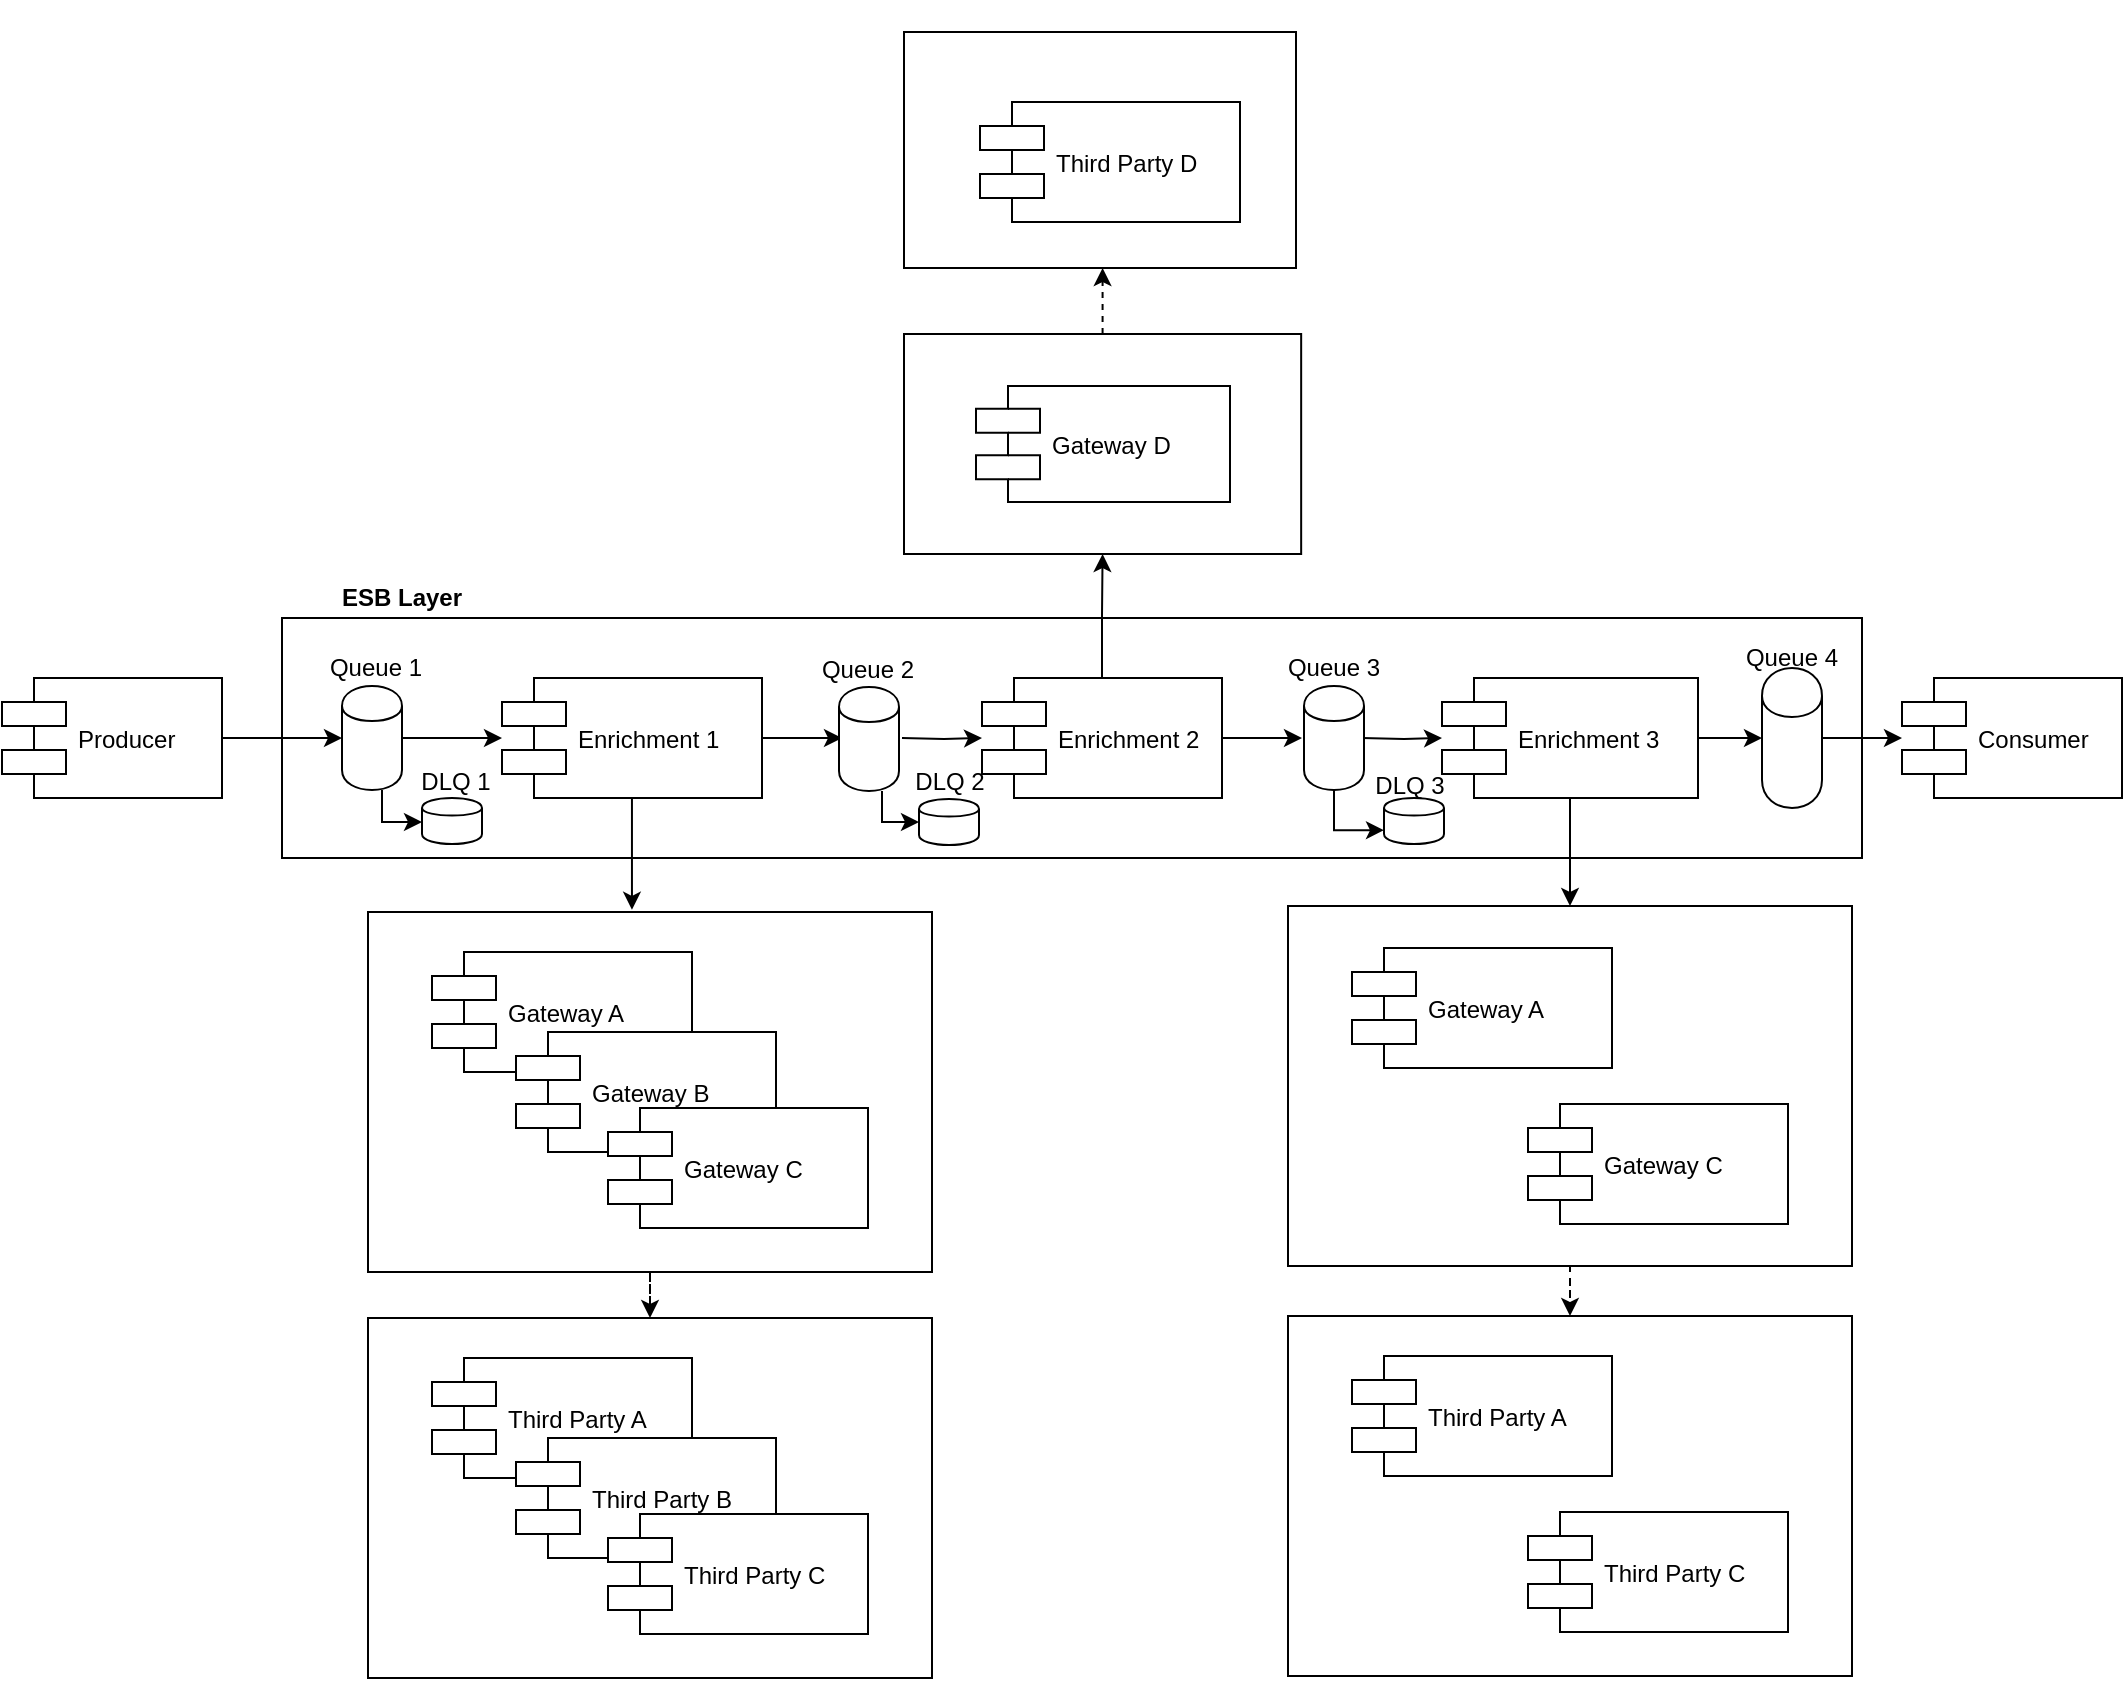 <mxfile version="10.6.5" type="device"><diagram id="LzK_AulmheJeCEOArz9u" name="Page-1"><mxGraphModel dx="1985" dy="1835" grid="1" gridSize="10" guides="1" tooltips="1" connect="1" arrows="1" fold="1" page="1" pageScale="1" pageWidth="827" pageHeight="1169" math="0" shadow="0"><root><mxCell id="0"/><mxCell id="1" parent="0"/><mxCell id="sGv8iIuDgCqtksLLCZOy-23" value="" style="rounded=0;whiteSpace=wrap;html=1;" vertex="1" parent="1"><mxGeometry x="-30" y="270" width="790" height="120" as="geometry"/></mxCell><mxCell id="sGv8iIuDgCqtksLLCZOy-10" style="edgeStyle=orthogonalEdgeStyle;rounded=0;orthogonalLoop=1;jettySize=auto;html=1;" edge="1" parent="1" source="sGv8iIuDgCqtksLLCZOy-1"><mxGeometry relative="1" as="geometry"><mxPoint x="250" y="330" as="targetPoint"/></mxGeometry></mxCell><mxCell id="sGv8iIuDgCqtksLLCZOy-31" style="edgeStyle=orthogonalEdgeStyle;rounded=0;orthogonalLoop=1;jettySize=auto;html=1;entryX=0.468;entryY=-0.006;entryDx=0;entryDy=0;entryPerimeter=0;" edge="1" parent="1" source="sGv8iIuDgCqtksLLCZOy-1" target="sGv8iIuDgCqtksLLCZOy-30"><mxGeometry relative="1" as="geometry"/></mxCell><mxCell id="sGv8iIuDgCqtksLLCZOy-1" value="Enrichment 1" style="shape=component;align=left;spacingLeft=36;" vertex="1" parent="1"><mxGeometry x="80" y="300" width="130" height="60" as="geometry"/></mxCell><mxCell id="sGv8iIuDgCqtksLLCZOy-14" style="edgeStyle=orthogonalEdgeStyle;rounded=0;orthogonalLoop=1;jettySize=auto;html=1;entryX=0;entryY=0.5;entryDx=0;entryDy=0;" edge="1" parent="1" source="sGv8iIuDgCqtksLLCZOy-2"><mxGeometry relative="1" as="geometry"><mxPoint x="480" y="330" as="targetPoint"/></mxGeometry></mxCell><mxCell id="sGv8iIuDgCqtksLLCZOy-52" style="edgeStyle=orthogonalEdgeStyle;rounded=0;orthogonalLoop=1;jettySize=auto;html=1;entryX=0.5;entryY=1;entryDx=0;entryDy=0;" edge="1" parent="1" source="sGv8iIuDgCqtksLLCZOy-2" target="sGv8iIuDgCqtksLLCZOy-42"><mxGeometry relative="1" as="geometry"/></mxCell><mxCell id="sGv8iIuDgCqtksLLCZOy-2" value="Enrichment 2" style="shape=component;align=left;spacingLeft=36;" vertex="1" parent="1"><mxGeometry x="320" y="300" width="120" height="60" as="geometry"/></mxCell><mxCell id="sGv8iIuDgCqtksLLCZOy-19" style="edgeStyle=orthogonalEdgeStyle;rounded=0;orthogonalLoop=1;jettySize=auto;html=1;entryX=0;entryY=0.5;entryDx=0;entryDy=0;" edge="1" parent="1" source="sGv8iIuDgCqtksLLCZOy-3" target="sGv8iIuDgCqtksLLCZOy-18"><mxGeometry relative="1" as="geometry"/></mxCell><mxCell id="sGv8iIuDgCqtksLLCZOy-66" style="edgeStyle=orthogonalEdgeStyle;rounded=0;orthogonalLoop=1;jettySize=auto;html=1;" edge="1" parent="1" source="sGv8iIuDgCqtksLLCZOy-3" target="sGv8iIuDgCqtksLLCZOy-56"><mxGeometry relative="1" as="geometry"/></mxCell><mxCell id="sGv8iIuDgCqtksLLCZOy-3" value="Enrichment 3" style="shape=component;align=left;spacingLeft=36;" vertex="1" parent="1"><mxGeometry x="550" y="300" width="128" height="60" as="geometry"/></mxCell><mxCell id="sGv8iIuDgCqtksLLCZOy-4" value="Consumer" style="shape=component;align=left;spacingLeft=36;" vertex="1" parent="1"><mxGeometry x="780" y="300" width="110" height="60" as="geometry"/></mxCell><mxCell id="sGv8iIuDgCqtksLLCZOy-11" style="edgeStyle=orthogonalEdgeStyle;rounded=0;orthogonalLoop=1;jettySize=auto;html=1;" edge="1" parent="1" target="sGv8iIuDgCqtksLLCZOy-2"><mxGeometry relative="1" as="geometry"><mxPoint x="280" y="330" as="sourcePoint"/></mxGeometry></mxCell><mxCell id="sGv8iIuDgCqtksLLCZOy-15" style="edgeStyle=orthogonalEdgeStyle;rounded=0;orthogonalLoop=1;jettySize=auto;html=1;" edge="1" parent="1" target="sGv8iIuDgCqtksLLCZOy-3"><mxGeometry relative="1" as="geometry"><mxPoint x="510" y="330" as="sourcePoint"/></mxGeometry></mxCell><mxCell id="sGv8iIuDgCqtksLLCZOy-17" style="edgeStyle=orthogonalEdgeStyle;rounded=0;orthogonalLoop=1;jettySize=auto;html=1;" edge="1" parent="1" source="sGv8iIuDgCqtksLLCZOy-16" target="sGv8iIuDgCqtksLLCZOy-1"><mxGeometry relative="1" as="geometry"/></mxCell><mxCell id="sGv8iIuDgCqtksLLCZOy-72" style="edgeStyle=orthogonalEdgeStyle;rounded=0;orthogonalLoop=1;jettySize=auto;html=1;" edge="1" parent="1" source="sGv8iIuDgCqtksLLCZOy-16" target="sGv8iIuDgCqtksLLCZOy-71"><mxGeometry relative="1" as="geometry"><Array as="points"><mxPoint x="20" y="372"/></Array></mxGeometry></mxCell><mxCell id="sGv8iIuDgCqtksLLCZOy-16" value="" style="shape=cylinder;whiteSpace=wrap;html=1;boundedLbl=1;backgroundOutline=1;" vertex="1" parent="1"><mxGeometry y="304" width="30" height="52" as="geometry"/></mxCell><mxCell id="sGv8iIuDgCqtksLLCZOy-20" style="edgeStyle=orthogonalEdgeStyle;rounded=0;orthogonalLoop=1;jettySize=auto;html=1;" edge="1" parent="1" source="sGv8iIuDgCqtksLLCZOy-18" target="sGv8iIuDgCqtksLLCZOy-4"><mxGeometry relative="1" as="geometry"/></mxCell><mxCell id="sGv8iIuDgCqtksLLCZOy-18" value="" style="shape=cylinder;whiteSpace=wrap;html=1;boundedLbl=1;backgroundOutline=1;" vertex="1" parent="1"><mxGeometry x="710" y="295" width="30" height="70" as="geometry"/></mxCell><mxCell id="sGv8iIuDgCqtksLLCZOy-22" style="edgeStyle=orthogonalEdgeStyle;rounded=0;orthogonalLoop=1;jettySize=auto;html=1;entryX=0;entryY=0.5;entryDx=0;entryDy=0;" edge="1" parent="1" source="sGv8iIuDgCqtksLLCZOy-21" target="sGv8iIuDgCqtksLLCZOy-16"><mxGeometry relative="1" as="geometry"/></mxCell><mxCell id="sGv8iIuDgCqtksLLCZOy-21" value="Producer" style="shape=component;align=left;spacingLeft=36;" vertex="1" parent="1"><mxGeometry x="-170" y="300" width="110" height="60" as="geometry"/></mxCell><mxCell id="sGv8iIuDgCqtksLLCZOy-32" value="" style="group" vertex="1" connectable="0" parent="1"><mxGeometry x="13" y="417" width="282" height="180" as="geometry"/></mxCell><mxCell id="sGv8iIuDgCqtksLLCZOy-30" value="" style="rounded=0;whiteSpace=wrap;html=1;" vertex="1" parent="sGv8iIuDgCqtksLLCZOy-32"><mxGeometry width="282" height="180" as="geometry"/></mxCell><mxCell id="sGv8iIuDgCqtksLLCZOy-24" value="Gateway A" style="shape=component;align=left;spacingLeft=36;" vertex="1" parent="sGv8iIuDgCqtksLLCZOy-32"><mxGeometry x="32" y="20" width="130" height="60" as="geometry"/></mxCell><mxCell id="sGv8iIuDgCqtksLLCZOy-27" value="Gateway B" style="shape=component;align=left;spacingLeft=36;" vertex="1" parent="sGv8iIuDgCqtksLLCZOy-32"><mxGeometry x="74" y="60" width="130" height="60" as="geometry"/></mxCell><mxCell id="sGv8iIuDgCqtksLLCZOy-28" value="Gateway C" style="shape=component;align=left;spacingLeft=36;" vertex="1" parent="sGv8iIuDgCqtksLLCZOy-32"><mxGeometry x="120" y="98" width="130" height="60" as="geometry"/></mxCell><mxCell id="sGv8iIuDgCqtksLLCZOy-34" value="" style="group" vertex="1" connectable="0" parent="1"><mxGeometry x="13" y="620" width="282" height="180" as="geometry"/></mxCell><mxCell id="sGv8iIuDgCqtksLLCZOy-35" value="" style="rounded=0;whiteSpace=wrap;html=1;" vertex="1" parent="sGv8iIuDgCqtksLLCZOy-34"><mxGeometry width="282" height="180" as="geometry"/></mxCell><mxCell id="sGv8iIuDgCqtksLLCZOy-36" value="Third Party A" style="shape=component;align=left;spacingLeft=36;" vertex="1" parent="sGv8iIuDgCqtksLLCZOy-34"><mxGeometry x="32" y="20" width="130" height="60" as="geometry"/></mxCell><mxCell id="sGv8iIuDgCqtksLLCZOy-37" value="Third Party B" style="shape=component;align=left;spacingLeft=36;" vertex="1" parent="sGv8iIuDgCqtksLLCZOy-34"><mxGeometry x="74" y="60" width="130" height="60" as="geometry"/></mxCell><mxCell id="sGv8iIuDgCqtksLLCZOy-38" value="Third Party C" style="shape=component;align=left;spacingLeft=36;" vertex="1" parent="sGv8iIuDgCqtksLLCZOy-34"><mxGeometry x="120" y="98" width="130" height="60" as="geometry"/></mxCell><mxCell id="sGv8iIuDgCqtksLLCZOy-40" style="edgeStyle=orthogonalEdgeStyle;rounded=0;orthogonalLoop=1;jettySize=auto;html=1;dashed=1;" edge="1" parent="1" source="sGv8iIuDgCqtksLLCZOy-30" target="sGv8iIuDgCqtksLLCZOy-35"><mxGeometry relative="1" as="geometry"/></mxCell><mxCell id="sGv8iIuDgCqtksLLCZOy-54" value="" style="group" vertex="1" connectable="0" parent="1"><mxGeometry x="281" y="-39" width="282" height="260" as="geometry"/></mxCell><mxCell id="sGv8iIuDgCqtksLLCZOy-41" value="" style="group" vertex="1" connectable="0" parent="sGv8iIuDgCqtksLLCZOy-54"><mxGeometry y="167" width="200" height="110" as="geometry"/></mxCell><mxCell id="sGv8iIuDgCqtksLLCZOy-42" value="" style="rounded=0;whiteSpace=wrap;html=1;" vertex="1" parent="sGv8iIuDgCqtksLLCZOy-41"><mxGeometry width="198.582" height="110.0" as="geometry"/></mxCell><mxCell id="sGv8iIuDgCqtksLLCZOy-43" value="Gateway D" style="shape=component;align=left;spacingLeft=36;" vertex="1" parent="sGv8iIuDgCqtksLLCZOy-41"><mxGeometry x="36" y="26" width="127" height="58" as="geometry"/></mxCell><mxCell id="sGv8iIuDgCqtksLLCZOy-46" value="" style="group" vertex="1" connectable="0" parent="sGv8iIuDgCqtksLLCZOy-54"><mxGeometry x="6" y="14" width="282" height="180" as="geometry"/></mxCell><mxCell id="sGv8iIuDgCqtksLLCZOy-47" value="" style="rounded=0;whiteSpace=wrap;html=1;" vertex="1" parent="sGv8iIuDgCqtksLLCZOy-46"><mxGeometry x="-6" y="2" width="196" height="118" as="geometry"/></mxCell><mxCell id="sGv8iIuDgCqtksLLCZOy-48" value="Third Party D" style="shape=component;align=left;spacingLeft=36;" vertex="1" parent="sGv8iIuDgCqtksLLCZOy-46"><mxGeometry x="32" y="37" width="130" height="60" as="geometry"/></mxCell><mxCell id="sGv8iIuDgCqtksLLCZOy-51" style="edgeStyle=orthogonalEdgeStyle;rounded=0;orthogonalLoop=1;jettySize=auto;html=1;dashed=1;" edge="1" source="sGv8iIuDgCqtksLLCZOy-42" target="sGv8iIuDgCqtksLLCZOy-47" parent="sGv8iIuDgCqtksLLCZOy-54"><mxGeometry relative="1" as="geometry"><Array as="points"><mxPoint y="67"/><mxPoint y="67"/></Array></mxGeometry></mxCell><mxCell id="sGv8iIuDgCqtksLLCZOy-55" value="" style="group" vertex="1" connectable="0" parent="1"><mxGeometry x="473" y="415" width="282" height="180" as="geometry"/></mxCell><mxCell id="sGv8iIuDgCqtksLLCZOy-56" value="" style="rounded=0;whiteSpace=wrap;html=1;" vertex="1" parent="sGv8iIuDgCqtksLLCZOy-55"><mxGeometry y="-1" width="282" height="180" as="geometry"/></mxCell><mxCell id="sGv8iIuDgCqtksLLCZOy-57" value="Gateway A" style="shape=component;align=left;spacingLeft=36;" vertex="1" parent="sGv8iIuDgCqtksLLCZOy-55"><mxGeometry x="32" y="20" width="130" height="60" as="geometry"/></mxCell><mxCell id="sGv8iIuDgCqtksLLCZOy-59" value="Gateway C" style="shape=component;align=left;spacingLeft=36;" vertex="1" parent="sGv8iIuDgCqtksLLCZOy-55"><mxGeometry x="120" y="98" width="130" height="60" as="geometry"/></mxCell><mxCell id="sGv8iIuDgCqtksLLCZOy-60" value="" style="group" vertex="1" connectable="0" parent="1"><mxGeometry x="473" y="619" width="282" height="180" as="geometry"/></mxCell><mxCell id="sGv8iIuDgCqtksLLCZOy-61" value="" style="rounded=0;whiteSpace=wrap;html=1;" vertex="1" parent="sGv8iIuDgCqtksLLCZOy-60"><mxGeometry width="282" height="180" as="geometry"/></mxCell><mxCell id="sGv8iIuDgCqtksLLCZOy-62" value="Third Party A" style="shape=component;align=left;spacingLeft=36;" vertex="1" parent="sGv8iIuDgCqtksLLCZOy-60"><mxGeometry x="32" y="20" width="130" height="60" as="geometry"/></mxCell><mxCell id="sGv8iIuDgCqtksLLCZOy-64" value="Third Party C" style="shape=component;align=left;spacingLeft=36;" vertex="1" parent="sGv8iIuDgCqtksLLCZOy-60"><mxGeometry x="120" y="98" width="130" height="60" as="geometry"/></mxCell><mxCell id="sGv8iIuDgCqtksLLCZOy-65" style="edgeStyle=orthogonalEdgeStyle;rounded=0;orthogonalLoop=1;jettySize=auto;html=1;dashed=1;" edge="1" source="sGv8iIuDgCqtksLLCZOy-56" target="sGv8iIuDgCqtksLLCZOy-61" parent="1"><mxGeometry relative="1" as="geometry"/></mxCell><mxCell id="sGv8iIuDgCqtksLLCZOy-67" value="Queue 1" style="text;html=1;strokeColor=none;fillColor=none;align=center;verticalAlign=middle;whiteSpace=wrap;rounded=0;" vertex="1" parent="1"><mxGeometry x="-23" y="285" width="80" height="20" as="geometry"/></mxCell><mxCell id="sGv8iIuDgCqtksLLCZOy-68" value="Queue 2&lt;br&gt;" style="text;html=1;strokeColor=none;fillColor=none;align=center;verticalAlign=middle;whiteSpace=wrap;rounded=0;" vertex="1" parent="1"><mxGeometry x="223" y="286" width="80" height="20" as="geometry"/></mxCell><mxCell id="sGv8iIuDgCqtksLLCZOy-69" value="Queue 3&lt;br&gt;" style="text;html=1;strokeColor=none;fillColor=none;align=center;verticalAlign=middle;whiteSpace=wrap;rounded=0;" vertex="1" parent="1"><mxGeometry x="456" y="285" width="80" height="20" as="geometry"/></mxCell><mxCell id="sGv8iIuDgCqtksLLCZOy-70" value="Queue 4&lt;br&gt;" style="text;html=1;strokeColor=none;fillColor=none;align=center;verticalAlign=middle;whiteSpace=wrap;rounded=0;" vertex="1" parent="1"><mxGeometry x="685" y="280" width="80" height="20" as="geometry"/></mxCell><mxCell id="sGv8iIuDgCqtksLLCZOy-71" value="" style="shape=cylinder;whiteSpace=wrap;html=1;boundedLbl=1;backgroundOutline=1;" vertex="1" parent="1"><mxGeometry x="40" y="360" width="30" height="23" as="geometry"/></mxCell><mxCell id="sGv8iIuDgCqtksLLCZOy-73" value="DLQ 1" style="text;html=1;strokeColor=none;fillColor=none;align=center;verticalAlign=middle;whiteSpace=wrap;rounded=0;" vertex="1" parent="1"><mxGeometry x="17" y="342" width="80" height="20" as="geometry"/></mxCell><mxCell id="sGv8iIuDgCqtksLLCZOy-76" style="edgeStyle=orthogonalEdgeStyle;rounded=0;orthogonalLoop=1;jettySize=auto;html=1;" edge="1" parent="1" source="sGv8iIuDgCqtksLLCZOy-74" target="sGv8iIuDgCqtksLLCZOy-75"><mxGeometry relative="1" as="geometry"><Array as="points"><mxPoint x="270" y="372"/></Array></mxGeometry></mxCell><mxCell id="sGv8iIuDgCqtksLLCZOy-74" value="" style="shape=cylinder;whiteSpace=wrap;html=1;boundedLbl=1;backgroundOutline=1;" vertex="1" parent="1"><mxGeometry x="248.5" y="304.5" width="30" height="52" as="geometry"/></mxCell><mxCell id="sGv8iIuDgCqtksLLCZOy-75" value="" style="shape=cylinder;whiteSpace=wrap;html=1;boundedLbl=1;backgroundOutline=1;" vertex="1" parent="1"><mxGeometry x="288.5" y="360.5" width="30" height="23" as="geometry"/></mxCell><mxCell id="sGv8iIuDgCqtksLLCZOy-77" value="DLQ 2" style="text;html=1;strokeColor=none;fillColor=none;align=center;verticalAlign=middle;whiteSpace=wrap;rounded=0;" vertex="1" parent="1"><mxGeometry x="263.5" y="342" width="80" height="20" as="geometry"/></mxCell><mxCell id="sGv8iIuDgCqtksLLCZOy-80" style="edgeStyle=orthogonalEdgeStyle;rounded=0;orthogonalLoop=1;jettySize=auto;html=1;entryX=0;entryY=0.7;entryDx=0;entryDy=0;" edge="1" parent="1" source="sGv8iIuDgCqtksLLCZOy-78" target="sGv8iIuDgCqtksLLCZOy-79"><mxGeometry relative="1" as="geometry"><Array as="points"><mxPoint x="496" y="376"/></Array></mxGeometry></mxCell><mxCell id="sGv8iIuDgCqtksLLCZOy-78" value="" style="shape=cylinder;whiteSpace=wrap;html=1;boundedLbl=1;backgroundOutline=1;" vertex="1" parent="1"><mxGeometry x="481" y="304" width="30" height="52" as="geometry"/></mxCell><mxCell id="sGv8iIuDgCqtksLLCZOy-79" value="" style="shape=cylinder;whiteSpace=wrap;html=1;boundedLbl=1;backgroundOutline=1;" vertex="1" parent="1"><mxGeometry x="521" y="360" width="30" height="23" as="geometry"/></mxCell><mxCell id="sGv8iIuDgCqtksLLCZOy-81" value="DLQ 3" style="text;html=1;strokeColor=none;fillColor=none;align=center;verticalAlign=middle;whiteSpace=wrap;rounded=0;" vertex="1" parent="1"><mxGeometry x="494" y="344" width="80" height="20" as="geometry"/></mxCell><mxCell id="sGv8iIuDgCqtksLLCZOy-82" value="ESB Layer" style="text;html=1;strokeColor=none;fillColor=none;align=center;verticalAlign=middle;whiteSpace=wrap;rounded=0;fontStyle=1" vertex="1" parent="1"><mxGeometry x="-10" y="250" width="80" height="20" as="geometry"/></mxCell></root></mxGraphModel></diagram></mxfile>